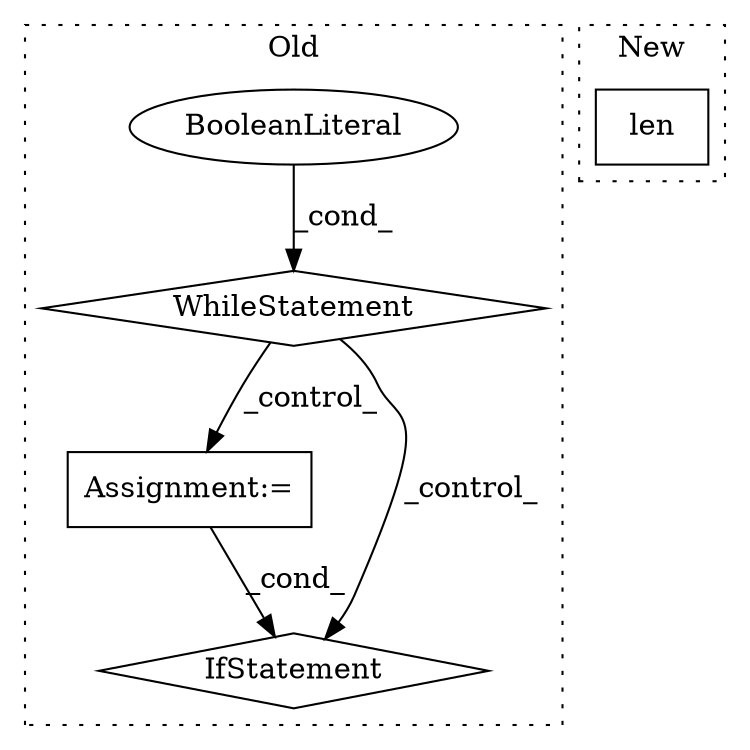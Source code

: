 digraph G {
subgraph cluster0 {
1 [label="WhileStatement" a="61" s="2188,2199" l="7,2" shape="diamond"];
3 [label="Assignment:=" a="7" s="2217" l="1" shape="box"];
4 [label="BooleanLiteral" a="9" s="2195" l="4" shape="ellipse"];
5 [label="IfStatement" a="25" s="2243,2254" l="4,2" shape="diamond"];
label = "Old";
style="dotted";
}
subgraph cluster1 {
2 [label="len" a="32" s="4428,4433" l="4,1" shape="box"];
label = "New";
style="dotted";
}
1 -> 3 [label="_control_"];
1 -> 5 [label="_control_"];
3 -> 5 [label="_cond_"];
4 -> 1 [label="_cond_"];
}